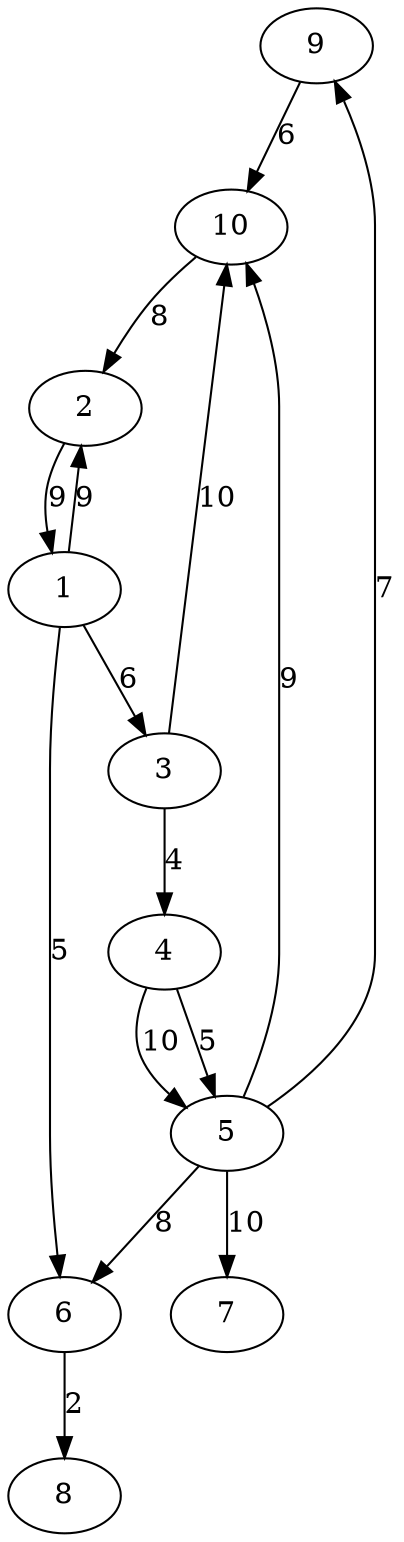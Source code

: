 digraph G {
  9 -> 10 [label="6"]
  5 -> 9 [label="7"]
  6 -> 8 [label="2"]
  5 -> 7 [label="10"]
  1 -> 6 [label="5"]
  4 -> 5 [label="10"]
  3 -> 4 [label="4"]
  1 -> 3 [label="6"]
  1 -> 2 [label="9"]
  5 -> 6 [label="8"]
  10 -> 2 [label="8"]
  3 -> 10 [label="10"]
  2 -> 1 [label="9"]
  5 -> 10 [label="9"]
  4 -> 5 [label="5"]
}